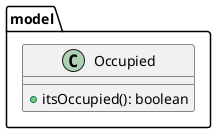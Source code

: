 @startuml
'https://plantuml.com/class-diagram

package model {
    class Occupied {
        + itsOccupied(): boolean
    }
}

@enduml